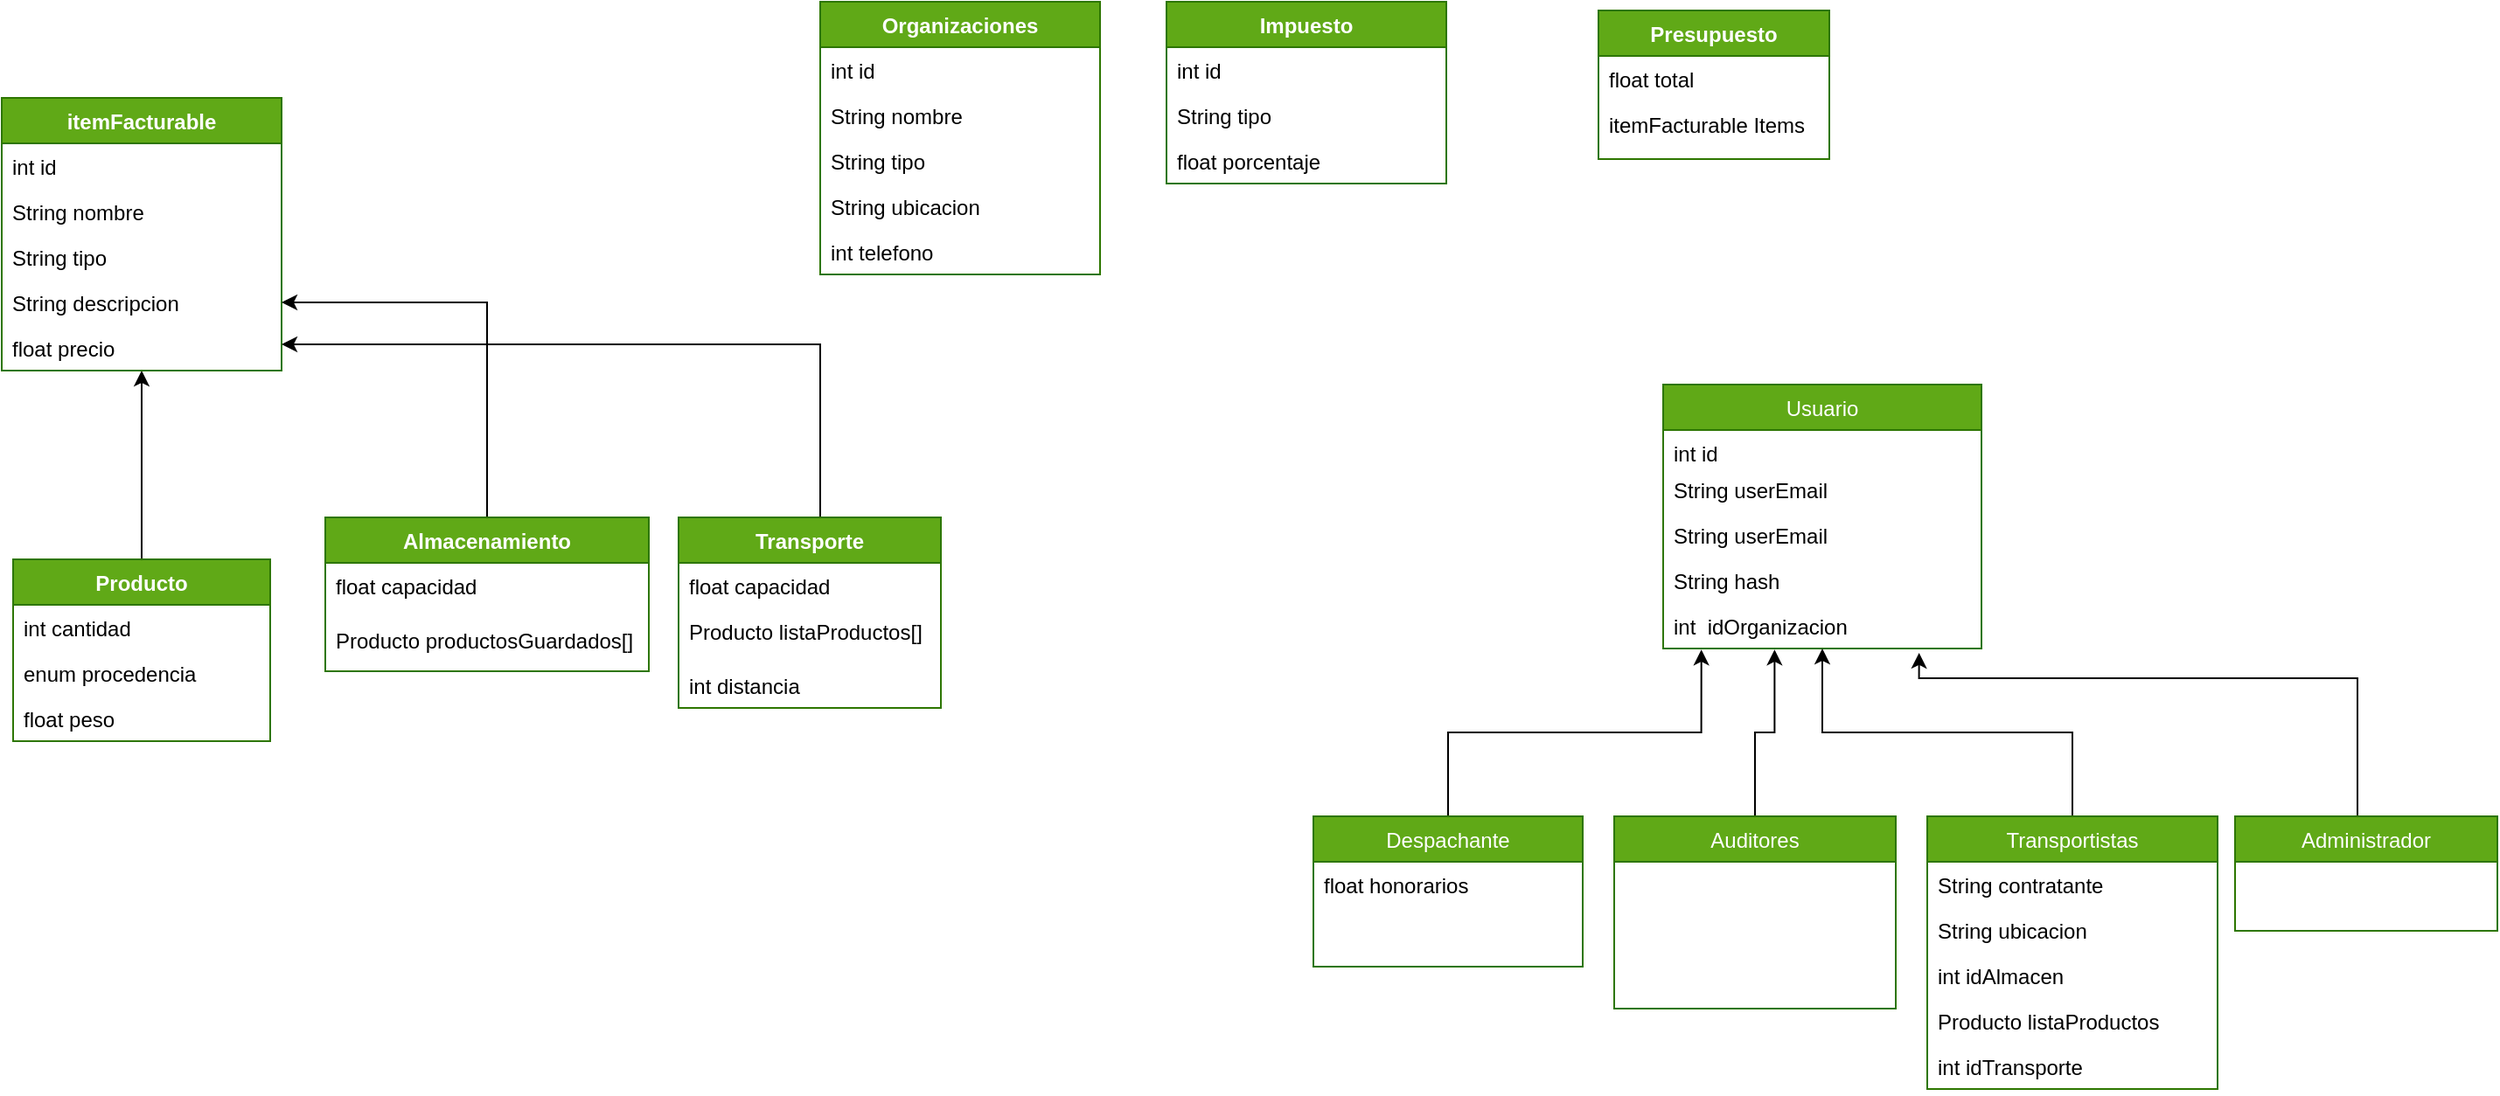 <mxfile version="20.6.0" type="github">
  <diagram id="C5RBs43oDa-KdzZeNtuy" name="Page-1">
    <mxGraphModel dx="1237" dy="1278" grid="0" gridSize="10" guides="1" tooltips="1" connect="1" arrows="1" fold="1" page="0" pageScale="1" pageWidth="827" pageHeight="1169" math="0" shadow="0">
      <root>
        <mxCell id="WIyWlLk6GJQsqaUBKTNV-0" />
        <mxCell id="WIyWlLk6GJQsqaUBKTNV-1" parent="WIyWlLk6GJQsqaUBKTNV-0" />
        <mxCell id="3hTS6XwVJtaSM2owvP3y-6" value="Usuario" style="swimlane;fontStyle=0;align=center;verticalAlign=top;childLayout=stackLayout;horizontal=1;startSize=26;horizontalStack=0;resizeParent=1;resizeLast=0;collapsible=1;marginBottom=0;rounded=0;shadow=0;strokeWidth=1;fillColor=#60a917;strokeColor=#2D7600;fontColor=#ffffff;" parent="WIyWlLk6GJQsqaUBKTNV-1" vertex="1">
          <mxGeometry x="614" y="-220" width="182" height="151" as="geometry">
            <mxRectangle x="550" y="140" width="160" height="26" as="alternateBounds" />
          </mxGeometry>
        </mxCell>
        <mxCell id="3hTS6XwVJtaSM2owvP3y-7" value="int id" style="text;align=left;verticalAlign=top;spacingLeft=4;spacingRight=4;overflow=hidden;rotatable=0;points=[[0,0.5],[1,0.5]];portConstraint=eastwest;rounded=0;shadow=0;html=0;" parent="3hTS6XwVJtaSM2owvP3y-6" vertex="1">
          <mxGeometry y="26" width="182" height="21" as="geometry" />
        </mxCell>
        <mxCell id="_e2c7bBgDEIYI0b2OfyQ-0" value="String userEmail" style="text;strokeColor=none;fillColor=none;align=left;verticalAlign=top;spacingLeft=4;spacingRight=4;overflow=hidden;rotatable=0;points=[[0,0.5],[1,0.5]];portConstraint=eastwest;" parent="3hTS6XwVJtaSM2owvP3y-6" vertex="1">
          <mxGeometry y="47" width="182" height="26" as="geometry" />
        </mxCell>
        <mxCell id="3hTS6XwVJtaSM2owvP3y-49" value="String userEmail" style="text;strokeColor=none;fillColor=none;align=left;verticalAlign=top;spacingLeft=4;spacingRight=4;overflow=hidden;rotatable=0;points=[[0,0.5],[1,0.5]];portConstraint=eastwest;" parent="3hTS6XwVJtaSM2owvP3y-6" vertex="1">
          <mxGeometry y="73" width="182" height="26" as="geometry" />
        </mxCell>
        <mxCell id="3hTS6XwVJtaSM2owvP3y-50" value="String hash" style="text;strokeColor=none;fillColor=none;align=left;verticalAlign=top;spacingLeft=4;spacingRight=4;overflow=hidden;rotatable=0;points=[[0,0.5],[1,0.5]];portConstraint=eastwest;" parent="3hTS6XwVJtaSM2owvP3y-6" vertex="1">
          <mxGeometry y="99" width="182" height="26" as="geometry" />
        </mxCell>
        <mxCell id="j6bRS5Pp2hwytZdHTlzb-42" value="int  idOrganizacion" style="text;strokeColor=none;fillColor=none;align=left;verticalAlign=top;spacingLeft=4;spacingRight=4;overflow=hidden;rotatable=0;points=[[0,0.5],[1,0.5]];portConstraint=eastwest;" parent="3hTS6XwVJtaSM2owvP3y-6" vertex="1">
          <mxGeometry y="125" width="182" height="26" as="geometry" />
        </mxCell>
        <mxCell id="nMue0dnL_P_nfR_m7oJ_-0" style="edgeStyle=orthogonalEdgeStyle;rounded=0;orthogonalLoop=1;jettySize=auto;html=1;entryX=0.12;entryY=1.023;entryDx=0;entryDy=0;entryPerimeter=0;" parent="WIyWlLk6GJQsqaUBKTNV-1" source="3hTS6XwVJtaSM2owvP3y-33" target="j6bRS5Pp2hwytZdHTlzb-42" edge="1">
          <mxGeometry relative="1" as="geometry" />
        </mxCell>
        <mxCell id="3hTS6XwVJtaSM2owvP3y-33" value="Despachante" style="swimlane;fontStyle=0;align=center;verticalAlign=top;childLayout=stackLayout;horizontal=1;startSize=26;horizontalStack=0;resizeParent=1;resizeLast=0;collapsible=1;marginBottom=0;rounded=0;shadow=0;strokeWidth=1;fillColor=#60a917;strokeColor=#2D7600;fontColor=#ffffff;" parent="WIyWlLk6GJQsqaUBKTNV-1" vertex="1">
          <mxGeometry x="414" y="27" width="154" height="86" as="geometry">
            <mxRectangle x="-40" y="-150" width="160" height="26" as="alternateBounds" />
          </mxGeometry>
        </mxCell>
        <mxCell id="j6bRS5Pp2hwytZdHTlzb-4" value="float honorarios" style="text;strokeColor=none;fillColor=none;align=left;verticalAlign=top;spacingLeft=4;spacingRight=4;overflow=hidden;rotatable=0;points=[[0,0.5],[1,0.5]];portConstraint=eastwest;" parent="3hTS6XwVJtaSM2owvP3y-33" vertex="1">
          <mxGeometry y="26" width="154" height="26" as="geometry" />
        </mxCell>
        <mxCell id="nMue0dnL_P_nfR_m7oJ_-4" style="edgeStyle=orthogonalEdgeStyle;rounded=0;orthogonalLoop=1;jettySize=auto;html=1;entryX=0.35;entryY=1.023;entryDx=0;entryDy=0;entryPerimeter=0;" parent="WIyWlLk6GJQsqaUBKTNV-1" source="3hTS6XwVJtaSM2owvP3y-39" target="j6bRS5Pp2hwytZdHTlzb-42" edge="1">
          <mxGeometry relative="1" as="geometry" />
        </mxCell>
        <mxCell id="3hTS6XwVJtaSM2owvP3y-39" value="Auditores" style="swimlane;fontStyle=0;align=center;verticalAlign=top;childLayout=stackLayout;horizontal=1;startSize=26;horizontalStack=0;resizeParent=1;resizeLast=0;collapsible=1;marginBottom=0;rounded=0;shadow=0;strokeWidth=1;fillColor=#60a917;strokeColor=#2D7600;fontColor=#ffffff;" parent="WIyWlLk6GJQsqaUBKTNV-1" vertex="1">
          <mxGeometry x="586" y="27" width="161" height="110" as="geometry">
            <mxRectangle x="-40" y="-150" width="160" height="26" as="alternateBounds" />
          </mxGeometry>
        </mxCell>
        <mxCell id="nMue0dnL_P_nfR_m7oJ_-5" style="edgeStyle=orthogonalEdgeStyle;rounded=0;orthogonalLoop=1;jettySize=auto;html=1;entryX=0.5;entryY=1;entryDx=0;entryDy=0;" parent="WIyWlLk6GJQsqaUBKTNV-1" source="3hTS6XwVJtaSM2owvP3y-43" target="3hTS6XwVJtaSM2owvP3y-6" edge="1">
          <mxGeometry relative="1" as="geometry" />
        </mxCell>
        <mxCell id="3hTS6XwVJtaSM2owvP3y-43" value="Transportistas&#xa;" style="swimlane;fontStyle=0;align=center;verticalAlign=top;childLayout=stackLayout;horizontal=1;startSize=26;horizontalStack=0;resizeParent=1;resizeLast=0;collapsible=1;marginBottom=0;rounded=0;shadow=0;strokeWidth=1;fillColor=#60a917;strokeColor=#2D7600;fontColor=#ffffff;" parent="WIyWlLk6GJQsqaUBKTNV-1" vertex="1">
          <mxGeometry x="765" y="27" width="166" height="156" as="geometry">
            <mxRectangle x="-40" y="-150" width="160" height="26" as="alternateBounds" />
          </mxGeometry>
        </mxCell>
        <mxCell id="j6bRS5Pp2hwytZdHTlzb-6" value="String contratante" style="text;strokeColor=none;fillColor=none;align=left;verticalAlign=top;spacingLeft=4;spacingRight=4;overflow=hidden;rotatable=0;points=[[0,0.5],[1,0.5]];portConstraint=eastwest;" parent="3hTS6XwVJtaSM2owvP3y-43" vertex="1">
          <mxGeometry y="26" width="166" height="26" as="geometry" />
        </mxCell>
        <mxCell id="j6bRS5Pp2hwytZdHTlzb-38" value="String ubicacion" style="text;strokeColor=none;fillColor=none;align=left;verticalAlign=top;spacingLeft=4;spacingRight=4;overflow=hidden;rotatable=0;points=[[0,0.5],[1,0.5]];portConstraint=eastwest;" parent="3hTS6XwVJtaSM2owvP3y-43" vertex="1">
          <mxGeometry y="52" width="166" height="26" as="geometry" />
        </mxCell>
        <mxCell id="j6bRS5Pp2hwytZdHTlzb-11" value="int idAlmacen " style="text;strokeColor=none;fillColor=none;align=left;verticalAlign=top;spacingLeft=4;spacingRight=4;overflow=hidden;rotatable=0;points=[[0,0.5],[1,0.5]];portConstraint=eastwest;" parent="3hTS6XwVJtaSM2owvP3y-43" vertex="1">
          <mxGeometry y="78" width="166" height="26" as="geometry" />
        </mxCell>
        <mxCell id="j6bRS5Pp2hwytZdHTlzb-41" value="Producto listaProductos" style="text;strokeColor=none;fillColor=none;align=left;verticalAlign=top;spacingLeft=4;spacingRight=4;overflow=hidden;rotatable=0;points=[[0,0.5],[1,0.5]];portConstraint=eastwest;" parent="3hTS6XwVJtaSM2owvP3y-43" vertex="1">
          <mxGeometry y="104" width="166" height="26" as="geometry" />
        </mxCell>
        <mxCell id="j6bRS5Pp2hwytZdHTlzb-12" value="int idTransporte" style="text;strokeColor=none;fillColor=none;align=left;verticalAlign=top;spacingLeft=4;spacingRight=4;overflow=hidden;rotatable=0;points=[[0,0.5],[1,0.5]];portConstraint=eastwest;" parent="3hTS6XwVJtaSM2owvP3y-43" vertex="1">
          <mxGeometry y="130" width="166" height="26" as="geometry" />
        </mxCell>
        <mxCell id="nMue0dnL_P_nfR_m7oJ_-6" style="edgeStyle=orthogonalEdgeStyle;rounded=0;orthogonalLoop=1;jettySize=auto;html=1;entryX=0.804;entryY=1.094;entryDx=0;entryDy=0;entryPerimeter=0;" parent="WIyWlLk6GJQsqaUBKTNV-1" source="3hTS6XwVJtaSM2owvP3y-65" target="j6bRS5Pp2hwytZdHTlzb-42" edge="1">
          <mxGeometry relative="1" as="geometry">
            <Array as="points">
              <mxPoint x="1011" y="-52" />
              <mxPoint x="760" y="-52" />
            </Array>
          </mxGeometry>
        </mxCell>
        <mxCell id="3hTS6XwVJtaSM2owvP3y-65" value="Administrador" style="swimlane;fontStyle=0;align=center;verticalAlign=top;childLayout=stackLayout;horizontal=1;startSize=26;horizontalStack=0;resizeParent=1;resizeLast=0;collapsible=1;marginBottom=0;rounded=0;shadow=0;strokeWidth=1;fillColor=#60a917;strokeColor=#2D7600;fontColor=#ffffff;" parent="WIyWlLk6GJQsqaUBKTNV-1" vertex="1">
          <mxGeometry x="941" y="27" width="150" height="65.5" as="geometry">
            <mxRectangle x="550" y="140" width="160" height="26" as="alternateBounds" />
          </mxGeometry>
        </mxCell>
        <mxCell id="L1_JdtOAtL-KF-02h_yL-62" style="edgeStyle=orthogonalEdgeStyle;rounded=0;orthogonalLoop=1;jettySize=auto;html=1;" parent="WIyWlLk6GJQsqaUBKTNV-1" source="L1_JdtOAtL-KF-02h_yL-1" target="L1_JdtOAtL-KF-02h_yL-9" edge="1">
          <mxGeometry relative="1" as="geometry" />
        </mxCell>
        <mxCell id="L1_JdtOAtL-KF-02h_yL-1" value="Producto" style="swimlane;fontStyle=1;align=center;verticalAlign=top;childLayout=stackLayout;horizontal=1;startSize=26;horizontalStack=0;resizeParent=1;resizeParentMax=0;resizeLast=0;collapsible=1;marginBottom=0;fillColor=#60a917;fontColor=#ffffff;strokeColor=#2D7600;" parent="WIyWlLk6GJQsqaUBKTNV-1" vertex="1">
          <mxGeometry x="-329.5" y="-120" width="147" height="104" as="geometry" />
        </mxCell>
        <mxCell id="j6bRS5Pp2hwytZdHTlzb-29" value="int cantidad" style="text;strokeColor=none;fillColor=none;align=left;verticalAlign=top;spacingLeft=4;spacingRight=4;overflow=hidden;rotatable=0;points=[[0,0.5],[1,0.5]];portConstraint=eastwest;" parent="L1_JdtOAtL-KF-02h_yL-1" vertex="1">
          <mxGeometry y="26" width="147" height="26" as="geometry" />
        </mxCell>
        <mxCell id="L1_JdtOAtL-KF-02h_yL-2" value="enum procedencia" style="text;strokeColor=none;fillColor=none;align=left;verticalAlign=top;spacingLeft=4;spacingRight=4;overflow=hidden;rotatable=0;points=[[0,0.5],[1,0.5]];portConstraint=eastwest;" parent="L1_JdtOAtL-KF-02h_yL-1" vertex="1">
          <mxGeometry y="52" width="147" height="26" as="geometry" />
        </mxCell>
        <mxCell id="j6bRS5Pp2hwytZdHTlzb-56" value="float peso&#xa;" style="text;strokeColor=none;fillColor=none;align=left;verticalAlign=top;spacingLeft=4;spacingRight=4;overflow=hidden;rotatable=0;points=[[0,0.5],[1,0.5]];portConstraint=eastwest;" parent="L1_JdtOAtL-KF-02h_yL-1" vertex="1">
          <mxGeometry y="78" width="147" height="26" as="geometry" />
        </mxCell>
        <mxCell id="L1_JdtOAtL-KF-02h_yL-9" value="itemFacturable" style="swimlane;fontStyle=1;align=center;verticalAlign=top;childLayout=stackLayout;horizontal=1;startSize=26;horizontalStack=0;resizeParent=1;resizeParentMax=0;resizeLast=0;collapsible=1;marginBottom=0;fillColor=#60a917;fontColor=#ffffff;strokeColor=#2D7600;" parent="WIyWlLk6GJQsqaUBKTNV-1" vertex="1">
          <mxGeometry x="-336" y="-384" width="160" height="156" as="geometry" />
        </mxCell>
        <mxCell id="L1_JdtOAtL-KF-02h_yL-10" value="int id" style="text;strokeColor=none;fillColor=none;align=left;verticalAlign=top;spacingLeft=4;spacingRight=4;overflow=hidden;rotatable=0;points=[[0,0.5],[1,0.5]];portConstraint=eastwest;" parent="L1_JdtOAtL-KF-02h_yL-9" vertex="1">
          <mxGeometry y="26" width="160" height="26" as="geometry" />
        </mxCell>
        <mxCell id="L1_JdtOAtL-KF-02h_yL-13" value="String nombre" style="text;strokeColor=none;fillColor=none;align=left;verticalAlign=top;spacingLeft=4;spacingRight=4;overflow=hidden;rotatable=0;points=[[0,0.5],[1,0.5]];portConstraint=eastwest;" parent="L1_JdtOAtL-KF-02h_yL-9" vertex="1">
          <mxGeometry y="52" width="160" height="26" as="geometry" />
        </mxCell>
        <mxCell id="qbcmqIkMGOm-8wYp-hZL-22" value="String tipo" style="text;strokeColor=none;fillColor=none;align=left;verticalAlign=top;spacingLeft=4;spacingRight=4;overflow=hidden;rotatable=0;points=[[0,0.5],[1,0.5]];portConstraint=eastwest;" vertex="1" parent="L1_JdtOAtL-KF-02h_yL-9">
          <mxGeometry y="78" width="160" height="26" as="geometry" />
        </mxCell>
        <mxCell id="j6bRS5Pp2hwytZdHTlzb-77" value="String descripcion" style="text;strokeColor=none;fillColor=none;align=left;verticalAlign=top;spacingLeft=4;spacingRight=4;overflow=hidden;rotatable=0;points=[[0,0.5],[1,0.5]];portConstraint=eastwest;" parent="L1_JdtOAtL-KF-02h_yL-9" vertex="1">
          <mxGeometry y="104" width="160" height="26" as="geometry" />
        </mxCell>
        <mxCell id="j6bRS5Pp2hwytZdHTlzb-5" value="float precio&#xa;" style="text;strokeColor=none;fillColor=none;align=left;verticalAlign=top;spacingLeft=4;spacingRight=4;overflow=hidden;rotatable=0;points=[[0,0.5],[1,0.5]];portConstraint=eastwest;" parent="L1_JdtOAtL-KF-02h_yL-9" vertex="1">
          <mxGeometry y="130" width="160" height="26" as="geometry" />
        </mxCell>
        <mxCell id="qbcmqIkMGOm-8wYp-hZL-21" style="edgeStyle=orthogonalEdgeStyle;rounded=0;orthogonalLoop=1;jettySize=auto;html=1;" edge="1" parent="WIyWlLk6GJQsqaUBKTNV-1" source="L1_JdtOAtL-KF-02h_yL-44" target="j6bRS5Pp2hwytZdHTlzb-5">
          <mxGeometry relative="1" as="geometry">
            <Array as="points">
              <mxPoint x="132" y="-243" />
            </Array>
          </mxGeometry>
        </mxCell>
        <mxCell id="L1_JdtOAtL-KF-02h_yL-44" value="Transporte" style="swimlane;fontStyle=1;align=center;verticalAlign=top;childLayout=stackLayout;horizontal=1;startSize=26;horizontalStack=0;resizeParent=1;resizeParentMax=0;resizeLast=0;collapsible=1;marginBottom=0;fillColor=#60a917;fontColor=#ffffff;strokeColor=#2D7600;" parent="WIyWlLk6GJQsqaUBKTNV-1" vertex="1">
          <mxGeometry x="51" y="-144" width="150" height="109" as="geometry" />
        </mxCell>
        <mxCell id="j6bRS5Pp2hwytZdHTlzb-14" value="float capacidad" style="text;strokeColor=none;fillColor=none;align=left;verticalAlign=top;spacingLeft=4;spacingRight=4;overflow=hidden;rotatable=0;points=[[0,0.5],[1,0.5]];portConstraint=eastwest;" parent="L1_JdtOAtL-KF-02h_yL-44" vertex="1">
          <mxGeometry y="26" width="150" height="26" as="geometry" />
        </mxCell>
        <mxCell id="qbcmqIkMGOm-8wYp-hZL-16" value="Producto listaProductos[]" style="text;strokeColor=none;fillColor=none;align=left;verticalAlign=top;spacingLeft=4;spacingRight=4;overflow=hidden;rotatable=0;points=[[0,0.5],[1,0.5]];portConstraint=eastwest;" vertex="1" parent="L1_JdtOAtL-KF-02h_yL-44">
          <mxGeometry y="52" width="150" height="31" as="geometry" />
        </mxCell>
        <mxCell id="j6bRS5Pp2hwytZdHTlzb-15" value="int distancia" style="text;strokeColor=none;fillColor=none;align=left;verticalAlign=top;spacingLeft=4;spacingRight=4;overflow=hidden;rotatable=0;points=[[0,0.5],[1,0.5]];portConstraint=eastwest;" parent="L1_JdtOAtL-KF-02h_yL-44" vertex="1">
          <mxGeometry y="83" width="150" height="26" as="geometry" />
        </mxCell>
        <mxCell id="L1_JdtOAtL-KF-02h_yL-56" value="Impuesto" style="swimlane;fontStyle=1;align=center;verticalAlign=top;childLayout=stackLayout;horizontal=1;startSize=26;horizontalStack=0;resizeParent=1;resizeParentMax=0;resizeLast=0;collapsible=1;marginBottom=0;fillColor=#60a917;fontColor=#ffffff;strokeColor=#2D7600;" parent="WIyWlLk6GJQsqaUBKTNV-1" vertex="1">
          <mxGeometry x="330" y="-439" width="160" height="104" as="geometry" />
        </mxCell>
        <mxCell id="nMue0dnL_P_nfR_m7oJ_-7" value="int id" style="text;strokeColor=none;fillColor=none;align=left;verticalAlign=top;spacingLeft=4;spacingRight=4;overflow=hidden;rotatable=0;points=[[0,0.5],[1,0.5]];portConstraint=eastwest;" parent="L1_JdtOAtL-KF-02h_yL-56" vertex="1">
          <mxGeometry y="26" width="160" height="26" as="geometry" />
        </mxCell>
        <mxCell id="L1_JdtOAtL-KF-02h_yL-57" value="String tipo" style="text;strokeColor=none;fillColor=none;align=left;verticalAlign=top;spacingLeft=4;spacingRight=4;overflow=hidden;rotatable=0;points=[[0,0.5],[1,0.5]];portConstraint=eastwest;" parent="L1_JdtOAtL-KF-02h_yL-56" vertex="1">
          <mxGeometry y="52" width="160" height="26" as="geometry" />
        </mxCell>
        <mxCell id="QVcpkYJEtn57AhdlJXCB-1" value="float porcentaje" style="text;strokeColor=none;fillColor=none;align=left;verticalAlign=top;spacingLeft=4;spacingRight=4;overflow=hidden;rotatable=0;points=[[0,0.5],[1,0.5]];portConstraint=eastwest;" parent="L1_JdtOAtL-KF-02h_yL-56" vertex="1">
          <mxGeometry y="78" width="160" height="26" as="geometry" />
        </mxCell>
        <mxCell id="qbcmqIkMGOm-8wYp-hZL-20" style="edgeStyle=orthogonalEdgeStyle;rounded=0;orthogonalLoop=1;jettySize=auto;html=1;entryX=1;entryY=0.5;entryDx=0;entryDy=0;" edge="1" parent="WIyWlLk6GJQsqaUBKTNV-1" source="j6bRS5Pp2hwytZdHTlzb-21" target="j6bRS5Pp2hwytZdHTlzb-77">
          <mxGeometry relative="1" as="geometry" />
        </mxCell>
        <mxCell id="j6bRS5Pp2hwytZdHTlzb-21" value="Almacenamiento" style="swimlane;fontStyle=1;align=center;verticalAlign=top;childLayout=stackLayout;horizontal=1;startSize=26;horizontalStack=0;resizeParent=1;resizeParentMax=0;resizeLast=0;collapsible=1;marginBottom=0;fillColor=#60a917;fontColor=#ffffff;strokeColor=#2D7600;" parent="WIyWlLk6GJQsqaUBKTNV-1" vertex="1">
          <mxGeometry x="-151" y="-144" width="185" height="88" as="geometry" />
        </mxCell>
        <mxCell id="qbcmqIkMGOm-8wYp-hZL-17" value="float capacidad" style="text;strokeColor=none;fillColor=none;align=left;verticalAlign=top;spacingLeft=4;spacingRight=4;overflow=hidden;rotatable=0;points=[[0,0.5],[1,0.5]];portConstraint=eastwest;" vertex="1" parent="j6bRS5Pp2hwytZdHTlzb-21">
          <mxGeometry y="26" width="185" height="31" as="geometry" />
        </mxCell>
        <mxCell id="j6bRS5Pp2hwytZdHTlzb-76" value="Producto productosGuardados[]" style="text;strokeColor=none;fillColor=none;align=left;verticalAlign=top;spacingLeft=4;spacingRight=4;overflow=hidden;rotatable=0;points=[[0,0.5],[1,0.5]];portConstraint=eastwest;" parent="j6bRS5Pp2hwytZdHTlzb-21" vertex="1">
          <mxGeometry y="57" width="185" height="31" as="geometry" />
        </mxCell>
        <mxCell id="j6bRS5Pp2hwytZdHTlzb-32" value="Presupuesto" style="swimlane;fontStyle=1;align=center;verticalAlign=top;childLayout=stackLayout;horizontal=1;startSize=26;horizontalStack=0;resizeParent=1;resizeParentMax=0;resizeLast=0;collapsible=1;marginBottom=0;fillColor=#60a917;fontColor=#ffffff;strokeColor=#2D7600;" parent="WIyWlLk6GJQsqaUBKTNV-1" vertex="1">
          <mxGeometry x="577" y="-434" width="132" height="85" as="geometry" />
        </mxCell>
        <mxCell id="j6bRS5Pp2hwytZdHTlzb-33" value="float total" style="text;strokeColor=none;fillColor=none;align=left;verticalAlign=top;spacingLeft=4;spacingRight=4;overflow=hidden;rotatable=0;points=[[0,0.5],[1,0.5]];portConstraint=eastwest;" parent="j6bRS5Pp2hwytZdHTlzb-32" vertex="1">
          <mxGeometry y="26" width="132" height="26" as="geometry" />
        </mxCell>
        <mxCell id="j6bRS5Pp2hwytZdHTlzb-84" value="itemFacturable Items" style="text;strokeColor=none;fillColor=none;align=left;verticalAlign=top;spacingLeft=4;spacingRight=4;overflow=hidden;rotatable=0;points=[[0,0.5],[1,0.5]];portConstraint=eastwest;" parent="j6bRS5Pp2hwytZdHTlzb-32" vertex="1">
          <mxGeometry y="52" width="132" height="33" as="geometry" />
        </mxCell>
        <mxCell id="j6bRS5Pp2hwytZdHTlzb-43" value="Organizaciones" style="swimlane;fontStyle=1;align=center;verticalAlign=top;childLayout=stackLayout;horizontal=1;startSize=26;horizontalStack=0;resizeParent=1;resizeParentMax=0;resizeLast=0;collapsible=1;marginBottom=0;fillColor=#60a917;fontColor=#ffffff;strokeColor=#2D7600;" parent="WIyWlLk6GJQsqaUBKTNV-1" vertex="1">
          <mxGeometry x="132" y="-439" width="160" height="156" as="geometry" />
        </mxCell>
        <mxCell id="j6bRS5Pp2hwytZdHTlzb-53" value="int id" style="text;strokeColor=none;fillColor=none;align=left;verticalAlign=top;spacingLeft=4;spacingRight=4;overflow=hidden;rotatable=0;points=[[0,0.5],[1,0.5]];portConstraint=eastwest;" parent="j6bRS5Pp2hwytZdHTlzb-43" vertex="1">
          <mxGeometry y="26" width="160" height="26" as="geometry" />
        </mxCell>
        <mxCell id="j6bRS5Pp2hwytZdHTlzb-44" value="String nombre&#xa;" style="text;strokeColor=none;fillColor=none;align=left;verticalAlign=top;spacingLeft=4;spacingRight=4;overflow=hidden;rotatable=0;points=[[0,0.5],[1,0.5]];portConstraint=eastwest;" parent="j6bRS5Pp2hwytZdHTlzb-43" vertex="1">
          <mxGeometry y="52" width="160" height="26" as="geometry" />
        </mxCell>
        <mxCell id="QVcpkYJEtn57AhdlJXCB-8" value="String tipo" style="text;strokeColor=none;fillColor=none;align=left;verticalAlign=top;spacingLeft=4;spacingRight=4;overflow=hidden;rotatable=0;points=[[0,0.5],[1,0.5]];portConstraint=eastwest;" parent="j6bRS5Pp2hwytZdHTlzb-43" vertex="1">
          <mxGeometry y="78" width="160" height="26" as="geometry" />
        </mxCell>
        <mxCell id="xSzB_2VUFRJz4ZKBphCF-1" value="String ubicacion" style="text;strokeColor=none;fillColor=none;align=left;verticalAlign=top;spacingLeft=4;spacingRight=4;overflow=hidden;rotatable=0;points=[[0,0.5],[1,0.5]];portConstraint=eastwest;" parent="j6bRS5Pp2hwytZdHTlzb-43" vertex="1">
          <mxGeometry y="104" width="160" height="26" as="geometry" />
        </mxCell>
        <mxCell id="j6bRS5Pp2hwytZdHTlzb-51" value="int telefono " style="text;strokeColor=none;fillColor=none;align=left;verticalAlign=top;spacingLeft=4;spacingRight=4;overflow=hidden;rotatable=0;points=[[0,0.5],[1,0.5]];portConstraint=eastwest;" parent="j6bRS5Pp2hwytZdHTlzb-43" vertex="1">
          <mxGeometry y="130" width="160" height="26" as="geometry" />
        </mxCell>
      </root>
    </mxGraphModel>
  </diagram>
</mxfile>
